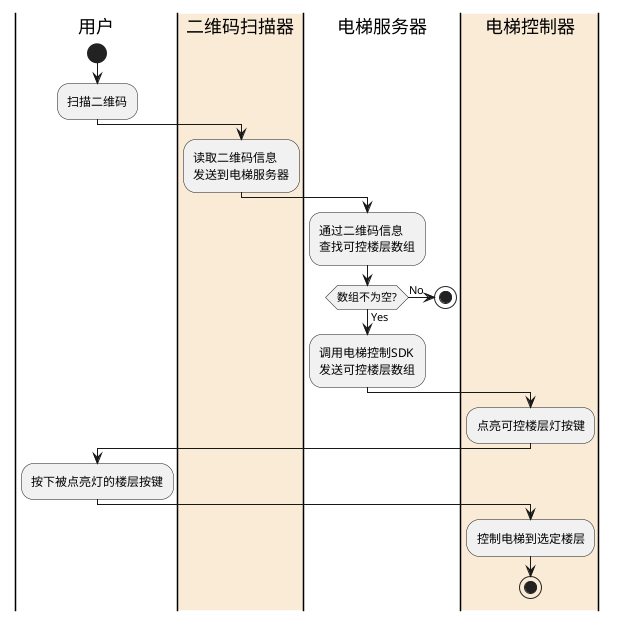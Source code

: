 @startuml qrcode
|用户|
start
:扫描二维码;
|#AntiqueWhite|二维码扫描器|
:读取二维码信息
发送到电梯服务器;
|电梯服务器|
:通过二维码信息
查找可控楼层数组;
if (数组不为空?) then (No)
  stop
else (Yes)
  :调用电梯控制SDK
  发送可控楼层数组;
  |#AntiqueWhite|电梯控制器|
  :点亮可控楼层灯按键;
  |用户|
  :按下被点亮灯的楼层按键;
  |#AntiqueWhite|电梯控制器|
  :控制电梯到选定楼层;
  stop
endif
@enduml